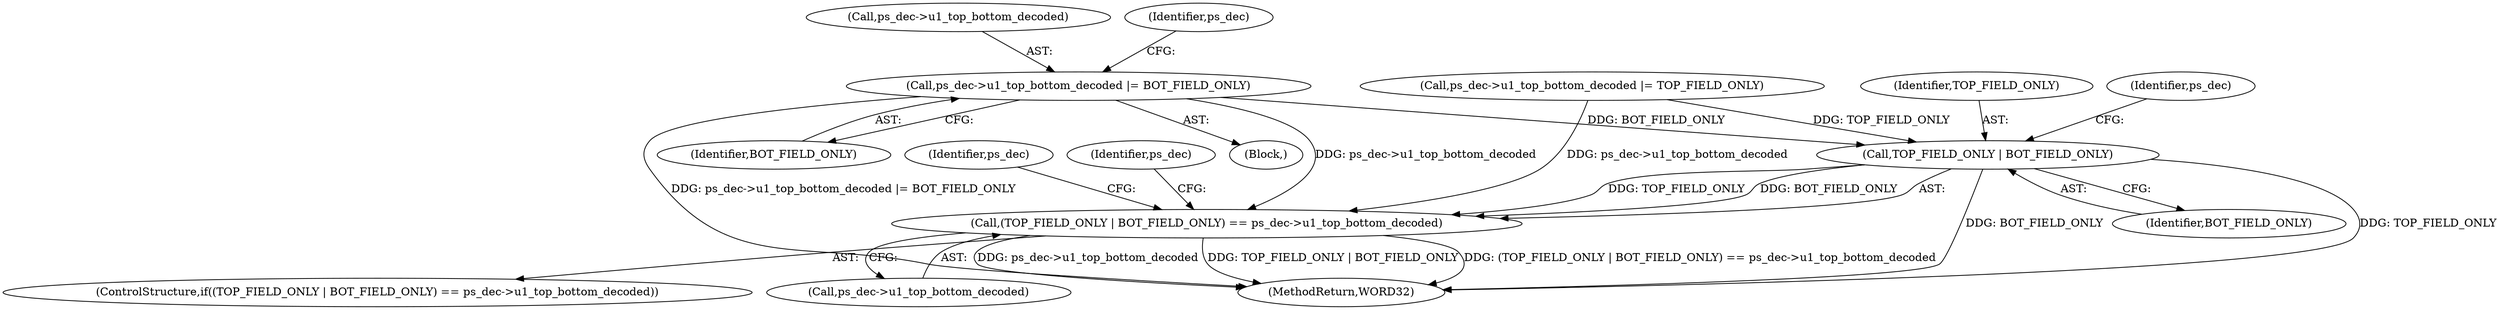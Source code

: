 digraph "0_Android_0b23c81c3dd9ec38f7e6806a3955fed1925541a0@pointer" {
"1001858" [label="(Call,ps_dec->u1_top_bottom_decoded |= BOT_FIELD_ONLY)"];
"1002160" [label="(Call,TOP_FIELD_ONLY | BOT_FIELD_ONLY)"];
"1002159" [label="(Call,(TOP_FIELD_ONLY | BOT_FIELD_ONLY) == ps_dec->u1_top_bottom_decoded)"];
"1001865" [label="(Call,ps_dec->u1_top_bottom_decoded |= TOP_FIELD_ONLY)"];
"1002162" [label="(Identifier,BOT_FIELD_ONLY)"];
"1002164" [label="(Identifier,ps_dec)"];
"1001859" [label="(Call,ps_dec->u1_top_bottom_decoded)"];
"1002226" [label="(MethodReturn,WORD32)"];
"1002159" [label="(Call,(TOP_FIELD_ONLY | BOT_FIELD_ONLY) == ps_dec->u1_top_bottom_decoded)"];
"1002158" [label="(ControlStructure,if((TOP_FIELD_ONLY | BOT_FIELD_ONLY) == ps_dec->u1_top_bottom_decoded))"];
"1002169" [label="(Identifier,ps_dec)"];
"1002160" [label="(Call,TOP_FIELD_ONLY | BOT_FIELD_ONLY)"];
"1002175" [label="(Identifier,ps_dec)"];
"1002161" [label="(Identifier,TOP_FIELD_ONLY)"];
"1001862" [label="(Identifier,BOT_FIELD_ONLY)"];
"1002163" [label="(Call,ps_dec->u1_top_bottom_decoded)"];
"1001876" [label="(Identifier,ps_dec)"];
"1001858" [label="(Call,ps_dec->u1_top_bottom_decoded |= BOT_FIELD_ONLY)"];
"1001857" [label="(Block,)"];
"1001858" -> "1001857"  [label="AST: "];
"1001858" -> "1001862"  [label="CFG: "];
"1001859" -> "1001858"  [label="AST: "];
"1001862" -> "1001858"  [label="AST: "];
"1001876" -> "1001858"  [label="CFG: "];
"1001858" -> "1002226"  [label="DDG: ps_dec->u1_top_bottom_decoded |= BOT_FIELD_ONLY"];
"1001858" -> "1002160"  [label="DDG: BOT_FIELD_ONLY"];
"1001858" -> "1002159"  [label="DDG: ps_dec->u1_top_bottom_decoded"];
"1002160" -> "1002159"  [label="AST: "];
"1002160" -> "1002162"  [label="CFG: "];
"1002161" -> "1002160"  [label="AST: "];
"1002162" -> "1002160"  [label="AST: "];
"1002164" -> "1002160"  [label="CFG: "];
"1002160" -> "1002226"  [label="DDG: BOT_FIELD_ONLY"];
"1002160" -> "1002226"  [label="DDG: TOP_FIELD_ONLY"];
"1002160" -> "1002159"  [label="DDG: TOP_FIELD_ONLY"];
"1002160" -> "1002159"  [label="DDG: BOT_FIELD_ONLY"];
"1001865" -> "1002160"  [label="DDG: TOP_FIELD_ONLY"];
"1002159" -> "1002158"  [label="AST: "];
"1002159" -> "1002163"  [label="CFG: "];
"1002163" -> "1002159"  [label="AST: "];
"1002169" -> "1002159"  [label="CFG: "];
"1002175" -> "1002159"  [label="CFG: "];
"1002159" -> "1002226"  [label="DDG: TOP_FIELD_ONLY | BOT_FIELD_ONLY"];
"1002159" -> "1002226"  [label="DDG: (TOP_FIELD_ONLY | BOT_FIELD_ONLY) == ps_dec->u1_top_bottom_decoded"];
"1002159" -> "1002226"  [label="DDG: ps_dec->u1_top_bottom_decoded"];
"1001865" -> "1002159"  [label="DDG: ps_dec->u1_top_bottom_decoded"];
}
